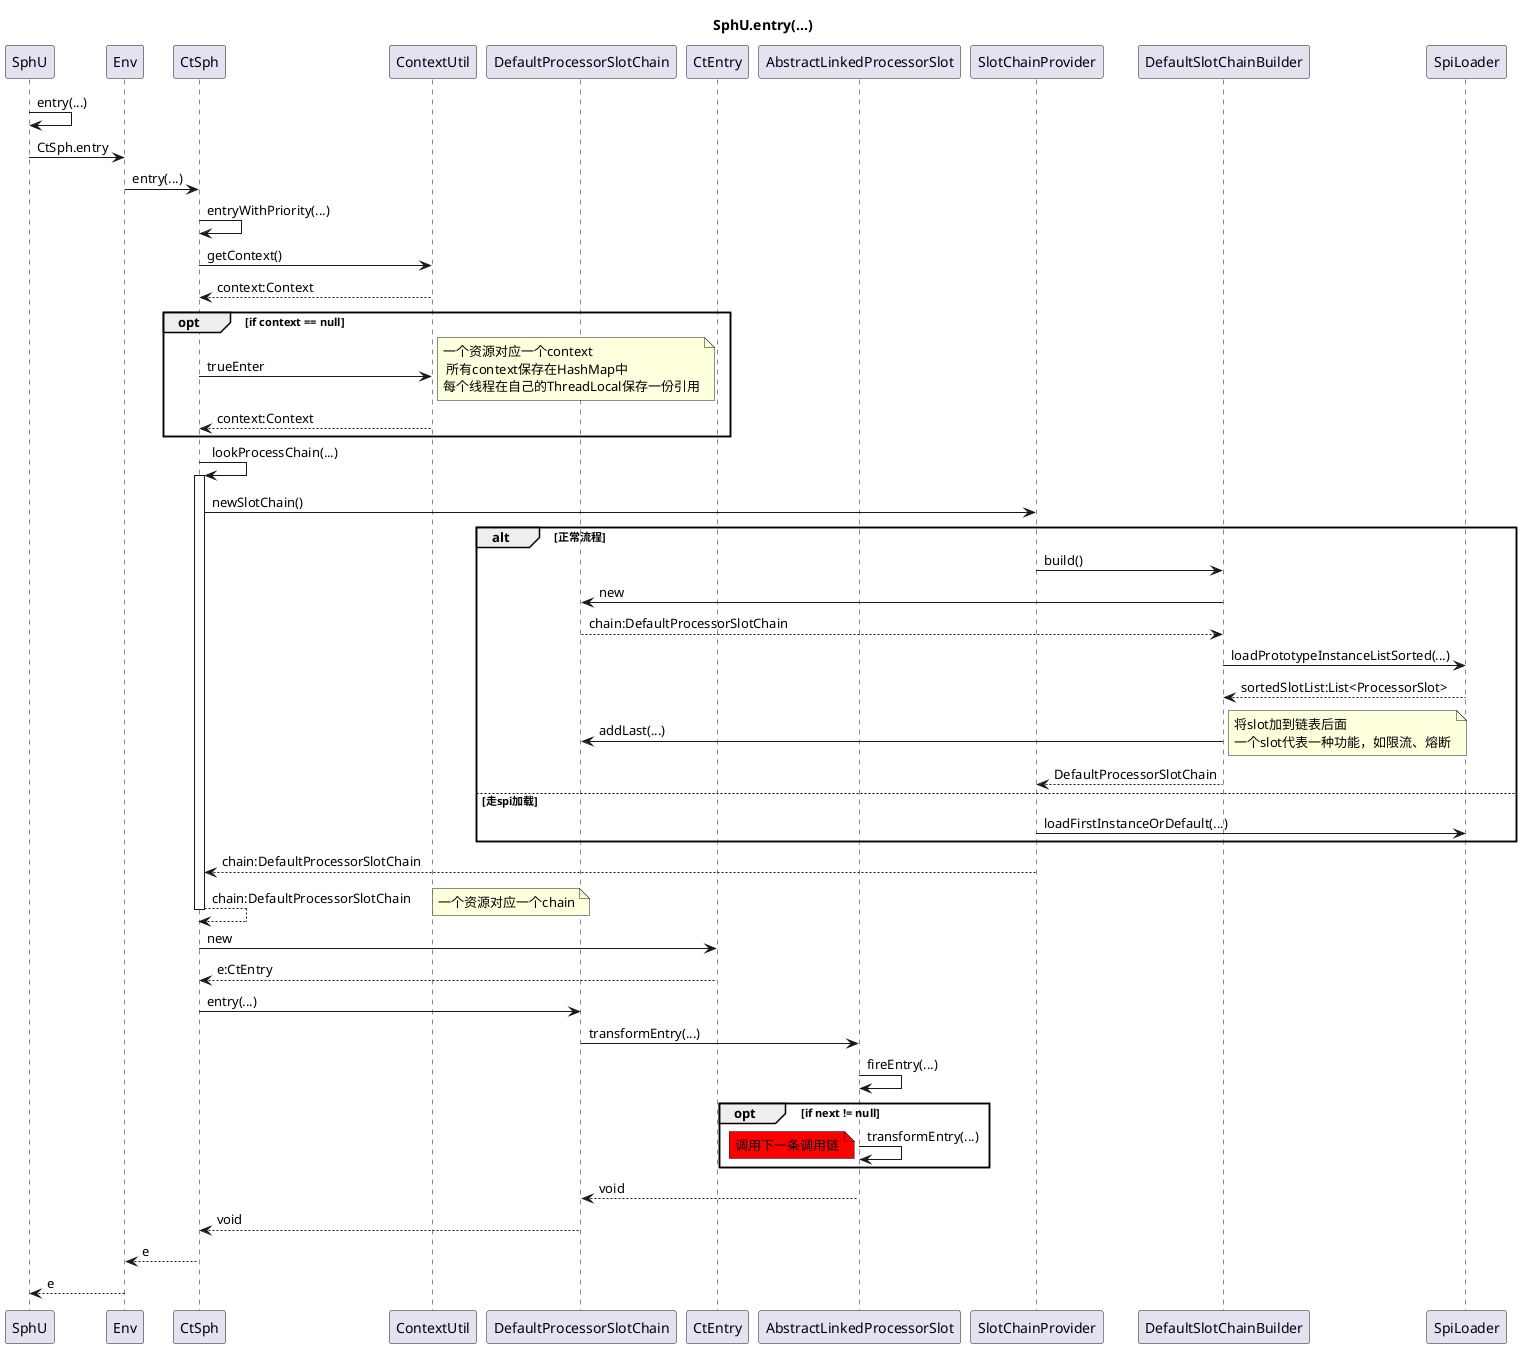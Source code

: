 @startuml
title SphU.entry(...)

participant SphU as sphU
participant Env as env
participant CtSph as ctSph
participant ContextUtil as util
participant DefaultProcessorSlotChain as chain
participant CtEntry as entry
participant AbstractLinkedProcessorSlot as absSlot
participant SlotChainProvider as provider
participant DefaultSlotChainBuilder as builder
participant SpiLoader as loader

sphU -> sphU : entry(...)
sphU -> env : CtSph.entry
env -> ctSph : entry(...)
ctSph -> ctSph : entryWithPriority(...)
ctSph -> util : getContext()
ctSph <-- util : context:Context
opt if context == null
ctSph -> util : trueEnter
note right : 一个资源对应一个context \n 所有context保存在HashMap中 \n每个线程在自己的ThreadLocal保存一份引用
ctSph <-- util : context:Context
end
ctSph -> ctSph : lookProcessChain(...)
activate ctSph
ctSph -> provider : newSlotChain()
alt 正常流程
provider -> builder : build()
builder -> chain : new
builder <-- chain : chain:DefaultProcessorSlotChain
builder -> loader : loadPrototypeInstanceListSorted(...)
builder <-- loader : sortedSlotList:List<ProcessorSlot>
builder -> chain : addLast(...)
note right : 将slot加到链表后面\n一个slot代表一种功能，如限流、熔断
provider <-- builder : DefaultProcessorSlotChain
else 走spi加载
provider -> loader : loadFirstInstanceOrDefault(...)
end
ctSph <-- provider : chain:DefaultProcessorSlotChain

return chain:DefaultProcessorSlotChain
note right : 一个资源对应一个chain
ctSph -> entry : new
ctSph <-- entry : e:CtEntry
ctSph -> chain : entry(...)

chain -> absSlot : transformEntry(...)
absSlot -> absSlot : fireEntry(...)
opt if next != null
absSlot -> absSlot : transformEntry(...)
note left #red:调用下一条调用链
end
chain <-- absSlot : void

ctSph <-- chain : void

env <-- ctSph : e
sphU <-- env : e
@enduml